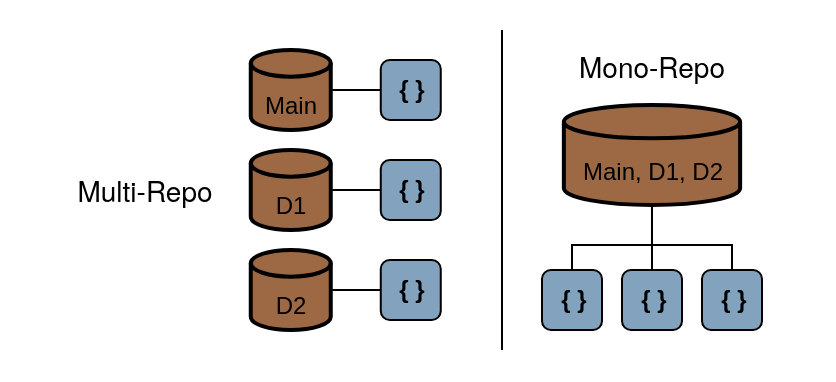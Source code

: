 <mxfile version="26.2.2">
  <diagram name="Page-1" id="kZ8PVpuwCl7RphYXTs7B">
    <mxGraphModel dx="2068" dy="1379" grid="1" gridSize="10" guides="1" tooltips="1" connect="1" arrows="1" fold="1" page="1" pageScale="1" pageWidth="850" pageHeight="1100" math="0" shadow="0">
      <root>
        <mxCell id="0" />
        <mxCell id="1" parent="0" />
        <mxCell id="RphtOc6aFDiOtseBsV4e-1" value="" style="group" vertex="1" connectable="0" parent="1">
          <mxGeometry x="129.06" y="185" width="416.25" height="190" as="geometry" />
        </mxCell>
        <mxCell id="jQ-QagjASF3cE4BrkiaP-27" value="" style="rounded=0;whiteSpace=wrap;html=1;strokeColor=none;fillColor=none;" parent="RphtOc6aFDiOtseBsV4e-1" vertex="1">
          <mxGeometry width="416.25" height="190" as="geometry" />
        </mxCell>
        <mxCell id="jQ-QagjASF3cE4BrkiaP-29" value="" style="group;spacingLeft=0;" parent="RphtOc6aFDiOtseBsV4e-1" vertex="1" connectable="0">
          <mxGeometry x="35.32" y="15" width="350" height="160" as="geometry" />
        </mxCell>
        <mxCell id="jQ-QagjASF3cE4BrkiaP-9" style="edgeStyle=orthogonalEdgeStyle;rounded=0;orthogonalLoop=1;jettySize=auto;html=1;exitX=1;exitY=0.5;exitDx=0;exitDy=0;exitPerimeter=0;entryX=0;entryY=0.5;entryDx=0;entryDy=0;endArrow=none;startFill=0;" parent="jQ-QagjASF3cE4BrkiaP-29" source="jQ-QagjASF3cE4BrkiaP-1" target="jQ-QagjASF3cE4BrkiaP-6" edge="1">
          <mxGeometry relative="1" as="geometry" />
        </mxCell>
        <mxCell id="jQ-QagjASF3cE4BrkiaP-1" value="&lt;br&gt;D1" style="strokeWidth=2;html=1;shape=mxgraph.flowchart.database;fillColor=light-dark(#9D6945,#9D6945);" parent="jQ-QagjASF3cE4BrkiaP-29" vertex="1">
          <mxGeometry x="90" y="60" width="40" height="40" as="geometry" />
        </mxCell>
        <mxCell id="jQ-QagjASF3cE4BrkiaP-10" style="edgeStyle=orthogonalEdgeStyle;rounded=0;orthogonalLoop=1;jettySize=auto;html=1;exitX=1;exitY=0.5;exitDx=0;exitDy=0;exitPerimeter=0;entryX=0;entryY=0.5;entryDx=0;entryDy=0;endArrow=none;startFill=0;" parent="jQ-QagjASF3cE4BrkiaP-29" source="jQ-QagjASF3cE4BrkiaP-2" target="jQ-QagjASF3cE4BrkiaP-7" edge="1">
          <mxGeometry relative="1" as="geometry" />
        </mxCell>
        <mxCell id="jQ-QagjASF3cE4BrkiaP-2" value="&lt;br&gt;D2" style="strokeWidth=2;html=1;shape=mxgraph.flowchart.database;fillColor=light-dark(#9D6945,#9D6945);" parent="jQ-QagjASF3cE4BrkiaP-29" vertex="1">
          <mxGeometry x="90" y="110" width="40" height="40" as="geometry" />
        </mxCell>
        <mxCell id="jQ-QagjASF3cE4BrkiaP-8" style="edgeStyle=orthogonalEdgeStyle;rounded=0;orthogonalLoop=1;jettySize=auto;html=1;exitX=1;exitY=0.5;exitDx=0;exitDy=0;exitPerimeter=0;entryX=0;entryY=0.5;entryDx=0;entryDy=0;endArrow=none;startFill=0;" parent="jQ-QagjASF3cE4BrkiaP-29" source="jQ-QagjASF3cE4BrkiaP-3" target="jQ-QagjASF3cE4BrkiaP-5" edge="1">
          <mxGeometry relative="1" as="geometry" />
        </mxCell>
        <mxCell id="jQ-QagjASF3cE4BrkiaP-3" value="&lt;br&gt;Main" style="strokeWidth=2;html=1;shape=mxgraph.flowchart.database;fillColor=light-dark(#9D6945,#9D6945);" parent="jQ-QagjASF3cE4BrkiaP-29" vertex="1">
          <mxGeometry x="90" y="10" width="40" height="40" as="geometry" />
        </mxCell>
        <mxCell id="jQ-QagjASF3cE4BrkiaP-5" value="&lt;b&gt;{ }&lt;/b&gt;" style="html=1;aspect=fixed;strokeColor=default;rounded=1;fillColor=light-dark(#82A2BE,#82A2BE);spacingLeft=2;whiteSpace=wrap;" parent="jQ-QagjASF3cE4BrkiaP-29" vertex="1">
          <mxGeometry x="155" y="15" width="30" height="30" as="geometry" />
        </mxCell>
        <mxCell id="jQ-QagjASF3cE4BrkiaP-6" value="&lt;b&gt;{ }&lt;/b&gt;" style="html=1;aspect=fixed;strokeColor=default;rounded=1;fillColor=light-dark(#82A2BE,#82A2BE);spacingLeft=2;whiteSpace=wrap;" parent="jQ-QagjASF3cE4BrkiaP-29" vertex="1">
          <mxGeometry x="155" y="65" width="30" height="30" as="geometry" />
        </mxCell>
        <mxCell id="jQ-QagjASF3cE4BrkiaP-7" value="&lt;b&gt;{ }&lt;/b&gt;" style="html=1;aspect=fixed;strokeColor=default;rounded=1;fillColor=light-dark(#82A2BE,#82A2BE);spacingLeft=2;whiteSpace=wrap;" parent="jQ-QagjASF3cE4BrkiaP-29" vertex="1">
          <mxGeometry x="155" y="115" width="30" height="30" as="geometry" />
        </mxCell>
        <mxCell id="jQ-QagjASF3cE4BrkiaP-21" style="edgeStyle=orthogonalEdgeStyle;rounded=0;orthogonalLoop=1;jettySize=auto;html=1;exitX=0.5;exitY=1;exitDx=0;exitDy=0;exitPerimeter=0;entryX=0.5;entryY=0;entryDx=0;entryDy=0;endArrow=none;startFill=0;" parent="jQ-QagjASF3cE4BrkiaP-29" source="jQ-QagjASF3cE4BrkiaP-16" target="jQ-QagjASF3cE4BrkiaP-18" edge="1">
          <mxGeometry relative="1" as="geometry" />
        </mxCell>
        <mxCell id="jQ-QagjASF3cE4BrkiaP-22" style="edgeStyle=orthogonalEdgeStyle;rounded=0;orthogonalLoop=1;jettySize=auto;html=1;exitX=0.5;exitY=1;exitDx=0;exitDy=0;exitPerimeter=0;entryX=0.5;entryY=0;entryDx=0;entryDy=0;endArrow=none;startFill=0;" parent="jQ-QagjASF3cE4BrkiaP-29" source="jQ-QagjASF3cE4BrkiaP-16" target="jQ-QagjASF3cE4BrkiaP-19" edge="1">
          <mxGeometry relative="1" as="geometry" />
        </mxCell>
        <mxCell id="jQ-QagjASF3cE4BrkiaP-23" style="edgeStyle=orthogonalEdgeStyle;rounded=0;orthogonalLoop=1;jettySize=auto;html=1;exitX=0.5;exitY=1;exitDx=0;exitDy=0;exitPerimeter=0;entryX=0.5;entryY=0;entryDx=0;entryDy=0;endArrow=none;startFill=0;" parent="jQ-QagjASF3cE4BrkiaP-29" source="jQ-QagjASF3cE4BrkiaP-16" target="jQ-QagjASF3cE4BrkiaP-17" edge="1">
          <mxGeometry relative="1" as="geometry" />
        </mxCell>
        <mxCell id="jQ-QagjASF3cE4BrkiaP-16" value="&lt;br&gt;Main, D1, D2" style="strokeWidth=2;html=1;shape=mxgraph.flowchart.database;fillColor=light-dark(#9D6945,#9D6945);" parent="jQ-QagjASF3cE4BrkiaP-29" vertex="1">
          <mxGeometry x="246.55" y="37.5" width="88.13" height="50" as="geometry" />
        </mxCell>
        <mxCell id="jQ-QagjASF3cE4BrkiaP-17" value="&lt;b&gt;{ }&lt;/b&gt;" style="html=1;aspect=fixed;strokeColor=default;rounded=1;fillColor=light-dark(#82A2BE,#82A2BE);spacingLeft=2;whiteSpace=wrap;" parent="jQ-QagjASF3cE4BrkiaP-29" vertex="1">
          <mxGeometry x="315.62" y="120" width="30" height="30" as="geometry" />
        </mxCell>
        <mxCell id="jQ-QagjASF3cE4BrkiaP-18" value="&lt;b&gt;{ }&lt;/b&gt;" style="html=1;aspect=fixed;strokeColor=default;rounded=1;fillColor=light-dark(#82A2BE,#82A2BE);spacingLeft=2;whiteSpace=wrap;" parent="jQ-QagjASF3cE4BrkiaP-29" vertex="1">
          <mxGeometry x="235.62" y="120" width="30" height="30" as="geometry" />
        </mxCell>
        <mxCell id="jQ-QagjASF3cE4BrkiaP-19" value="&lt;b&gt;{ }&lt;/b&gt;" style="html=1;aspect=fixed;strokeColor=default;rounded=1;fillColor=light-dark(#82A2BE,#82A2BE);spacingLeft=2;whiteSpace=wrap;" parent="jQ-QagjASF3cE4BrkiaP-29" vertex="1">
          <mxGeometry x="275.62" y="120" width="30" height="30" as="geometry" />
        </mxCell>
        <mxCell id="jQ-QagjASF3cE4BrkiaP-24" value="Mono-Repo" style="text;html=1;align=center;verticalAlign=middle;whiteSpace=wrap;rounded=0;fontFamily=Helvetica Neue;fontSize=14;" parent="jQ-QagjASF3cE4BrkiaP-29" vertex="1">
          <mxGeometry x="251.87" y="10" width="77.5" height="15" as="geometry" />
        </mxCell>
        <mxCell id="jQ-QagjASF3cE4BrkiaP-25" value="Multi&lt;span style=&quot;background-color: transparent; color: light-dark(rgb(0, 0, 0), rgb(255, 255, 255));&quot;&gt;-Repo&lt;/span&gt;" style="text;html=1;align=center;verticalAlign=middle;whiteSpace=wrap;rounded=0;fontFamily=Helvetica Neue;fontSize=14;" parent="jQ-QagjASF3cE4BrkiaP-29" vertex="1">
          <mxGeometry y="72.5" width="75" height="15" as="geometry" />
        </mxCell>
        <mxCell id="jQ-QagjASF3cE4BrkiaP-26" value="" style="endArrow=none;html=1;rounded=0;" parent="jQ-QagjASF3cE4BrkiaP-29" edge="1">
          <mxGeometry width="50" height="50" relative="1" as="geometry">
            <mxPoint x="215.62" y="160" as="sourcePoint" />
            <mxPoint x="215.62" as="targetPoint" />
          </mxGeometry>
        </mxCell>
      </root>
    </mxGraphModel>
  </diagram>
</mxfile>
